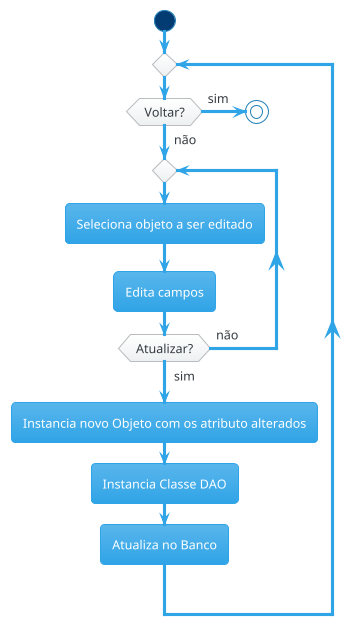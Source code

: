 @startuml
!theme cerulean
start
repeat
	if (Voltar?) then (sim)
		stop
	else (não)
		repeat
			:Seleciona objeto a ser editado;
                        :Edita campos;
		repeat while (Atualizar?) is (não) not (sim)
	endif
        :Instancia novo Objeto com os atributo alterados;
	:Instancia Classe DAO;
	:Atualiza no Banco;
repeat while
@enduml